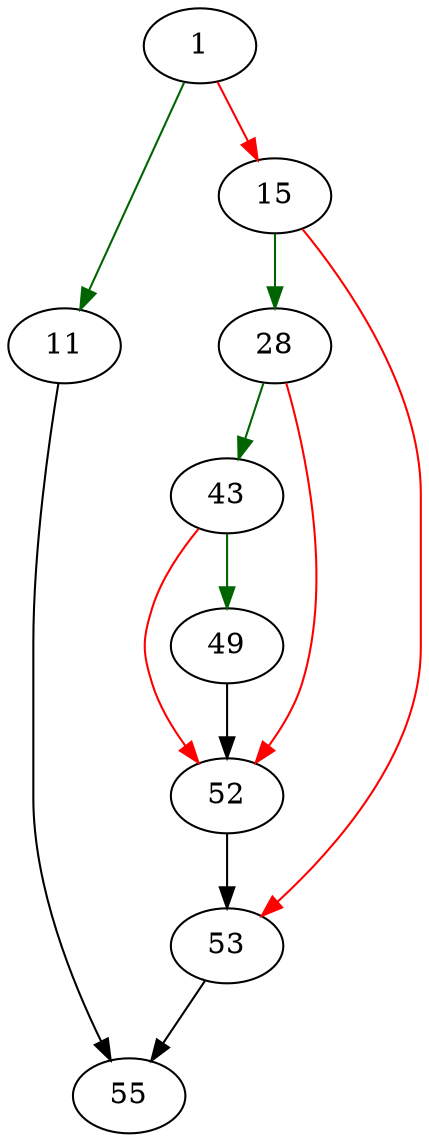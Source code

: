 strict digraph "btreeRestoreCursorPosition" {
	// Node definitions.
	1 [entry=true];
	11;
	15;
	55;
	28;
	53;
	43;
	52;
	49;

	// Edge definitions.
	1 -> 11 [
		color=darkgreen
		cond=true
	];
	1 -> 15 [
		color=red
		cond=false
	];
	11 -> 55;
	15 -> 28 [
		color=darkgreen
		cond=true
	];
	15 -> 53 [
		color=red
		cond=false
	];
	28 -> 43 [
		color=darkgreen
		cond=true
	];
	28 -> 52 [
		color=red
		cond=false
	];
	53 -> 55;
	43 -> 52 [
		color=red
		cond=false
	];
	43 -> 49 [
		color=darkgreen
		cond=true
	];
	52 -> 53;
	49 -> 52;
}